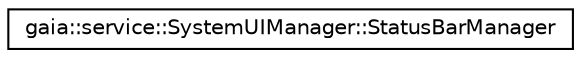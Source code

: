 digraph G
{
  edge [fontname="Helvetica",fontsize="10",labelfontname="Helvetica",labelfontsize="10"];
  node [fontname="Helvetica",fontsize="10",shape=record];
  rankdir=LR;
  Node1 [label="gaia::service::SystemUIManager::StatusBarManager",height=0.2,width=0.4,color="black", fillcolor="white", style="filled",URL="$d8/ddd/classgaia_1_1service_1_1_system_u_i_manager_1_1_status_bar_manager.html"];
}
